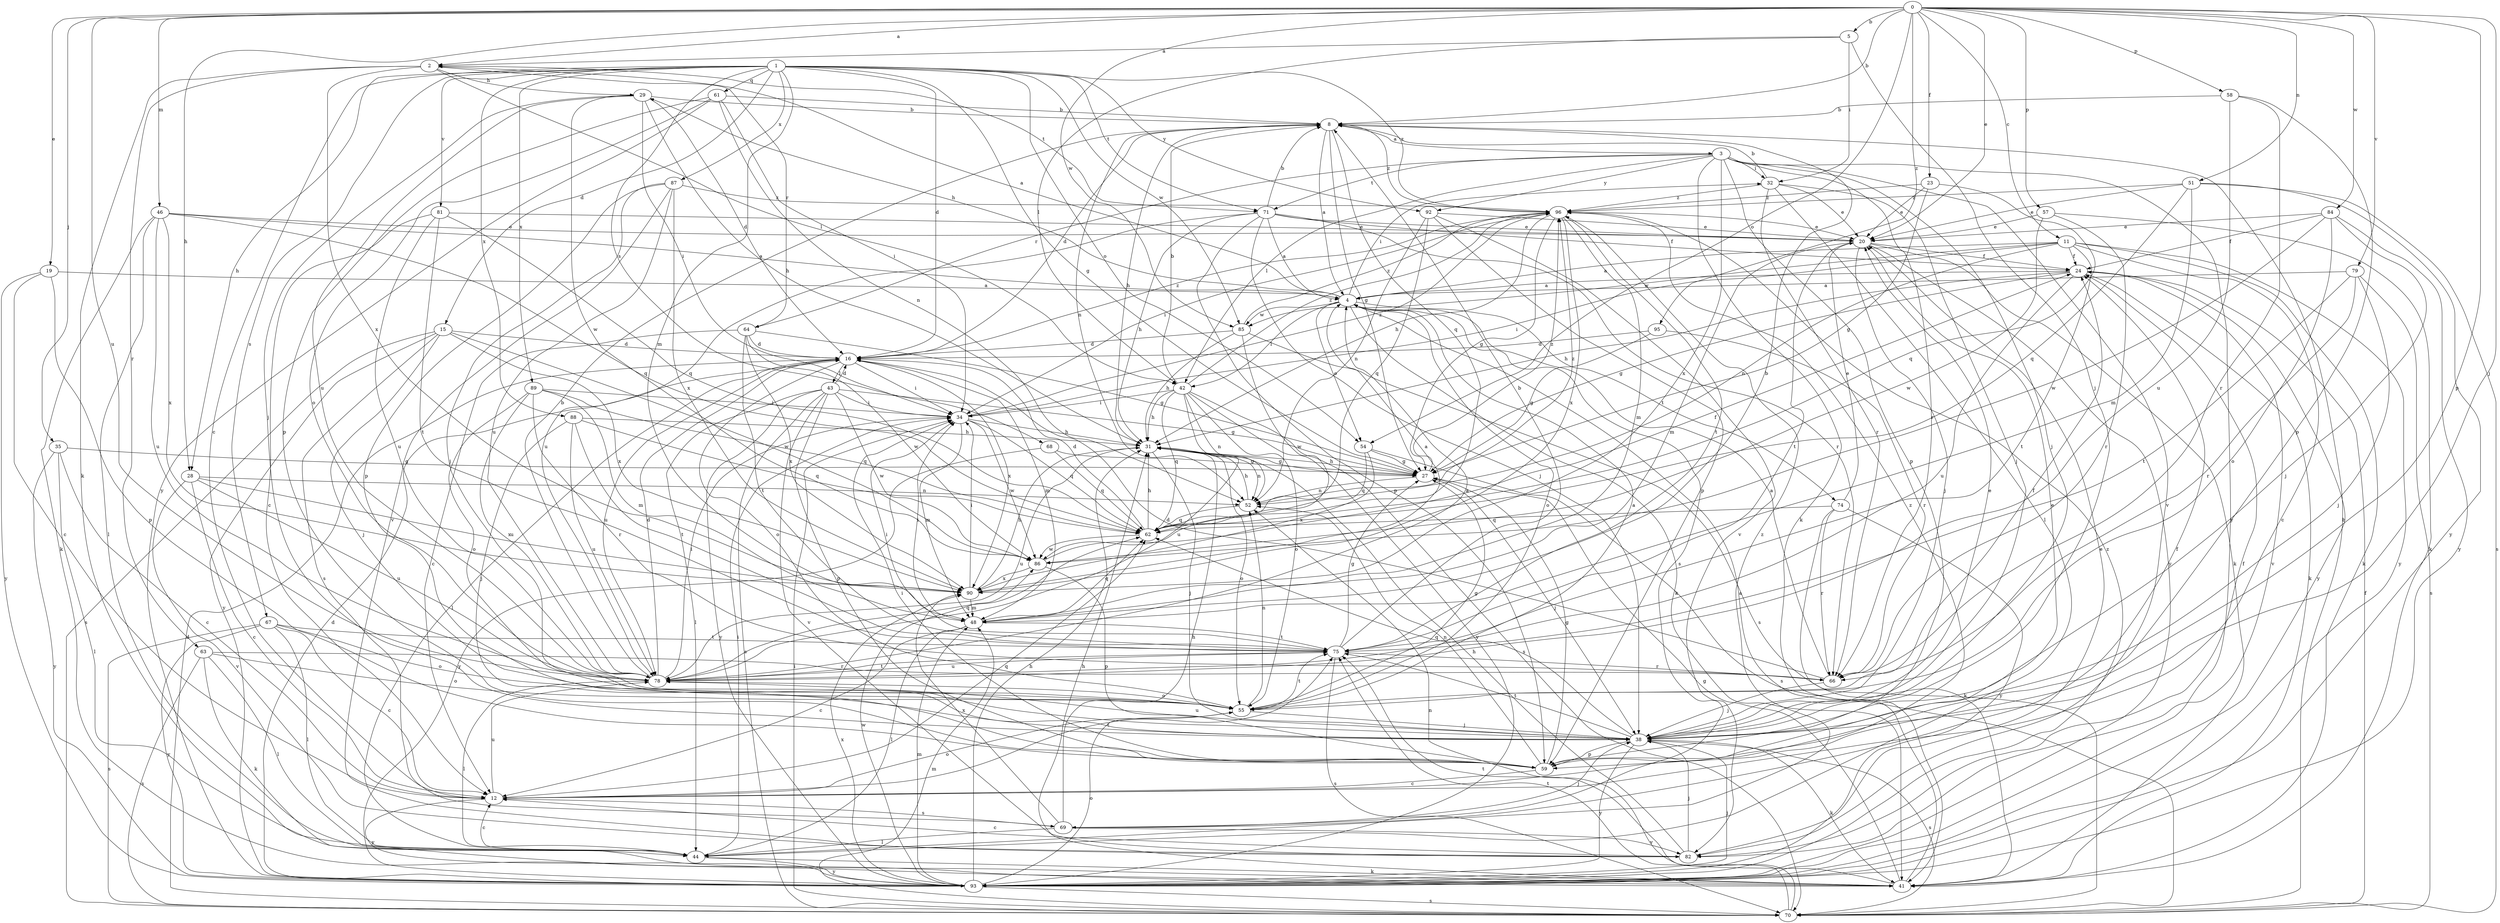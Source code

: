 strict digraph  {
0;
1;
2;
3;
4;
5;
8;
11;
12;
15;
16;
19;
20;
23;
24;
27;
28;
29;
31;
32;
34;
35;
38;
41;
42;
43;
44;
46;
48;
51;
52;
54;
55;
57;
58;
59;
61;
62;
63;
64;
66;
67;
68;
69;
70;
71;
74;
75;
78;
79;
81;
82;
84;
85;
86;
87;
88;
89;
90;
92;
93;
95;
96;
0 -> 2  [label=a];
0 -> 5  [label=b];
0 -> 8  [label=b];
0 -> 11  [label=c];
0 -> 19  [label=e];
0 -> 20  [label=e];
0 -> 23  [label=f];
0 -> 28  [label=h];
0 -> 35  [label=j];
0 -> 38  [label=j];
0 -> 46  [label=m];
0 -> 51  [label=n];
0 -> 54  [label=o];
0 -> 57  [label=p];
0 -> 58  [label=p];
0 -> 59  [label=p];
0 -> 78  [label=u];
0 -> 79  [label=v];
0 -> 84  [label=w];
0 -> 85  [label=w];
0 -> 95  [label=z];
1 -> 12  [label=c];
1 -> 15  [label=d];
1 -> 16  [label=d];
1 -> 27  [label=g];
1 -> 28  [label=h];
1 -> 48  [label=m];
1 -> 54  [label=o];
1 -> 61  [label=q];
1 -> 67  [label=s];
1 -> 68  [label=s];
1 -> 71  [label=t];
1 -> 81  [label=v];
1 -> 85  [label=w];
1 -> 87  [label=x];
1 -> 88  [label=x];
1 -> 89  [label=x];
1 -> 92  [label=y];
1 -> 96  [label=z];
2 -> 29  [label=h];
2 -> 41  [label=k];
2 -> 42  [label=l];
2 -> 63  [label=r];
2 -> 64  [label=r];
2 -> 71  [label=t];
2 -> 90  [label=x];
3 -> 32  [label=i];
3 -> 38  [label=j];
3 -> 41  [label=k];
3 -> 42  [label=l];
3 -> 59  [label=p];
3 -> 64  [label=r];
3 -> 66  [label=r];
3 -> 71  [label=t];
3 -> 82  [label=v];
3 -> 90  [label=x];
3 -> 92  [label=y];
3 -> 93  [label=y];
4 -> 2  [label=a];
4 -> 29  [label=h];
4 -> 32  [label=i];
4 -> 41  [label=k];
4 -> 42  [label=l];
4 -> 54  [label=o];
4 -> 55  [label=o];
4 -> 69  [label=s];
4 -> 74  [label=t];
4 -> 85  [label=w];
5 -> 2  [label=a];
5 -> 32  [label=i];
5 -> 38  [label=j];
5 -> 42  [label=l];
8 -> 3  [label=a];
8 -> 4  [label=a];
8 -> 16  [label=d];
8 -> 27  [label=g];
8 -> 31  [label=h];
8 -> 52  [label=n];
8 -> 62  [label=q];
8 -> 96  [label=z];
11 -> 4  [label=a];
11 -> 12  [label=c];
11 -> 24  [label=f];
11 -> 34  [label=i];
11 -> 41  [label=k];
11 -> 52  [label=n];
11 -> 75  [label=t];
11 -> 85  [label=w];
11 -> 93  [label=y];
12 -> 55  [label=o];
12 -> 62  [label=q];
12 -> 69  [label=s];
12 -> 75  [label=t];
12 -> 78  [label=u];
12 -> 93  [label=y];
12 -> 96  [label=z];
15 -> 16  [label=d];
15 -> 38  [label=j];
15 -> 69  [label=s];
15 -> 70  [label=s];
15 -> 86  [label=w];
15 -> 90  [label=x];
15 -> 93  [label=y];
16 -> 34  [label=i];
16 -> 43  [label=l];
16 -> 44  [label=l];
16 -> 48  [label=m];
16 -> 55  [label=o];
16 -> 78  [label=u];
16 -> 90  [label=x];
16 -> 96  [label=z];
19 -> 4  [label=a];
19 -> 12  [label=c];
19 -> 59  [label=p];
19 -> 93  [label=y];
20 -> 24  [label=f];
20 -> 38  [label=j];
20 -> 41  [label=k];
20 -> 48  [label=m];
20 -> 75  [label=t];
20 -> 93  [label=y];
23 -> 20  [label=e];
23 -> 27  [label=g];
23 -> 62  [label=q];
23 -> 96  [label=z];
24 -> 4  [label=a];
24 -> 27  [label=g];
24 -> 31  [label=h];
24 -> 41  [label=k];
24 -> 78  [label=u];
24 -> 82  [label=v];
24 -> 93  [label=y];
27 -> 31  [label=h];
27 -> 38  [label=j];
27 -> 52  [label=n];
27 -> 96  [label=z];
28 -> 12  [label=c];
28 -> 52  [label=n];
28 -> 78  [label=u];
28 -> 82  [label=v];
28 -> 90  [label=x];
29 -> 8  [label=b];
29 -> 16  [label=d];
29 -> 31  [label=h];
29 -> 34  [label=i];
29 -> 38  [label=j];
29 -> 78  [label=u];
29 -> 86  [label=w];
31 -> 27  [label=g];
31 -> 38  [label=j];
31 -> 52  [label=n];
31 -> 55  [label=o];
31 -> 78  [label=u];
32 -> 8  [label=b];
32 -> 20  [label=e];
32 -> 38  [label=j];
32 -> 44  [label=l];
32 -> 66  [label=r];
32 -> 96  [label=z];
34 -> 31  [label=h];
34 -> 48  [label=m];
34 -> 62  [label=q];
34 -> 86  [label=w];
34 -> 96  [label=z];
35 -> 12  [label=c];
35 -> 27  [label=g];
35 -> 44  [label=l];
35 -> 93  [label=y];
38 -> 20  [label=e];
38 -> 41  [label=k];
38 -> 59  [label=p];
38 -> 62  [label=q];
38 -> 70  [label=s];
38 -> 75  [label=t];
38 -> 78  [label=u];
38 -> 93  [label=y];
41 -> 4  [label=a];
41 -> 27  [label=g];
41 -> 31  [label=h];
41 -> 75  [label=t];
42 -> 8  [label=b];
42 -> 31  [label=h];
42 -> 34  [label=i];
42 -> 52  [label=n];
42 -> 55  [label=o];
42 -> 62  [label=q];
42 -> 70  [label=s];
42 -> 78  [label=u];
42 -> 93  [label=y];
42 -> 96  [label=z];
43 -> 16  [label=d];
43 -> 27  [label=g];
43 -> 34  [label=i];
43 -> 44  [label=l];
43 -> 59  [label=p];
43 -> 70  [label=s];
43 -> 82  [label=v];
43 -> 86  [label=w];
43 -> 93  [label=y];
44 -> 12  [label=c];
44 -> 34  [label=i];
44 -> 41  [label=k];
44 -> 93  [label=y];
44 -> 96  [label=z];
46 -> 4  [label=a];
46 -> 20  [label=e];
46 -> 41  [label=k];
46 -> 44  [label=l];
46 -> 62  [label=q];
46 -> 78  [label=u];
46 -> 90  [label=x];
48 -> 8  [label=b];
48 -> 12  [label=c];
48 -> 34  [label=i];
48 -> 44  [label=l];
48 -> 62  [label=q];
48 -> 75  [label=t];
51 -> 20  [label=e];
51 -> 48  [label=m];
51 -> 62  [label=q];
51 -> 70  [label=s];
51 -> 93  [label=y];
51 -> 96  [label=z];
52 -> 31  [label=h];
52 -> 62  [label=q];
52 -> 96  [label=z];
54 -> 27  [label=g];
54 -> 62  [label=q];
54 -> 70  [label=s];
54 -> 90  [label=x];
55 -> 4  [label=a];
55 -> 24  [label=f];
55 -> 27  [label=g];
55 -> 38  [label=j];
55 -> 52  [label=n];
55 -> 75  [label=t];
57 -> 20  [label=e];
57 -> 41  [label=k];
57 -> 66  [label=r];
57 -> 86  [label=w];
58 -> 8  [label=b];
58 -> 59  [label=p];
58 -> 66  [label=r];
58 -> 78  [label=u];
59 -> 12  [label=c];
59 -> 20  [label=e];
59 -> 27  [label=g];
59 -> 34  [label=i];
59 -> 52  [label=n];
61 -> 8  [label=b];
61 -> 34  [label=i];
61 -> 52  [label=n];
61 -> 55  [label=o];
61 -> 59  [label=p];
61 -> 93  [label=y];
62 -> 16  [label=d];
62 -> 31  [label=h];
62 -> 86  [label=w];
63 -> 41  [label=k];
63 -> 44  [label=l];
63 -> 55  [label=o];
63 -> 66  [label=r];
63 -> 70  [label=s];
64 -> 12  [label=c];
64 -> 16  [label=d];
64 -> 27  [label=g];
64 -> 75  [label=t];
64 -> 86  [label=w];
64 -> 90  [label=x];
66 -> 4  [label=a];
66 -> 16  [label=d];
66 -> 38  [label=j];
67 -> 12  [label=c];
67 -> 44  [label=l];
67 -> 55  [label=o];
67 -> 70  [label=s];
67 -> 75  [label=t];
67 -> 93  [label=y];
68 -> 27  [label=g];
68 -> 62  [label=q];
68 -> 93  [label=y];
69 -> 24  [label=f];
69 -> 31  [label=h];
69 -> 38  [label=j];
69 -> 44  [label=l];
69 -> 82  [label=v];
69 -> 90  [label=x];
70 -> 8  [label=b];
70 -> 16  [label=d];
70 -> 24  [label=f];
70 -> 34  [label=i];
70 -> 48  [label=m];
70 -> 52  [label=n];
70 -> 75  [label=t];
71 -> 4  [label=a];
71 -> 8  [label=b];
71 -> 20  [label=e];
71 -> 24  [label=f];
71 -> 31  [label=h];
71 -> 38  [label=j];
71 -> 59  [label=p];
71 -> 66  [label=r];
71 -> 78  [label=u];
74 -> 20  [label=e];
74 -> 41  [label=k];
74 -> 62  [label=q];
74 -> 66  [label=r];
74 -> 93  [label=y];
75 -> 8  [label=b];
75 -> 27  [label=g];
75 -> 34  [label=i];
75 -> 66  [label=r];
75 -> 70  [label=s];
75 -> 78  [label=u];
78 -> 4  [label=a];
78 -> 8  [label=b];
78 -> 16  [label=d];
78 -> 34  [label=i];
78 -> 44  [label=l];
78 -> 55  [label=o];
78 -> 62  [label=q];
78 -> 75  [label=t];
79 -> 4  [label=a];
79 -> 38  [label=j];
79 -> 66  [label=r];
79 -> 70  [label=s];
79 -> 75  [label=t];
81 -> 12  [label=c];
81 -> 20  [label=e];
81 -> 62  [label=q];
81 -> 75  [label=t];
81 -> 78  [label=u];
82 -> 12  [label=c];
82 -> 20  [label=e];
82 -> 24  [label=f];
82 -> 31  [label=h];
82 -> 38  [label=j];
84 -> 20  [label=e];
84 -> 24  [label=f];
84 -> 38  [label=j];
84 -> 55  [label=o];
84 -> 86  [label=w];
84 -> 93  [label=y];
85 -> 16  [label=d];
85 -> 31  [label=h];
85 -> 70  [label=s];
85 -> 86  [label=w];
85 -> 96  [label=z];
86 -> 24  [label=f];
86 -> 59  [label=p];
86 -> 90  [label=x];
87 -> 38  [label=j];
87 -> 59  [label=p];
87 -> 78  [label=u];
87 -> 82  [label=v];
87 -> 90  [label=x];
87 -> 96  [label=z];
88 -> 31  [label=h];
88 -> 38  [label=j];
88 -> 62  [label=q];
88 -> 75  [label=t];
88 -> 78  [label=u];
89 -> 34  [label=i];
89 -> 48  [label=m];
89 -> 55  [label=o];
89 -> 62  [label=q];
89 -> 66  [label=r];
89 -> 78  [label=u];
90 -> 4  [label=a];
90 -> 31  [label=h];
90 -> 34  [label=i];
90 -> 48  [label=m];
92 -> 20  [label=e];
92 -> 52  [label=n];
92 -> 59  [label=p];
92 -> 62  [label=q];
92 -> 82  [label=v];
93 -> 16  [label=d];
93 -> 31  [label=h];
93 -> 38  [label=j];
93 -> 48  [label=m];
93 -> 55  [label=o];
93 -> 70  [label=s];
93 -> 86  [label=w];
93 -> 90  [label=x];
93 -> 96  [label=z];
95 -> 16  [label=d];
95 -> 27  [label=g];
95 -> 66  [label=r];
96 -> 20  [label=e];
96 -> 27  [label=g];
96 -> 31  [label=h];
96 -> 34  [label=i];
96 -> 48  [label=m];
96 -> 75  [label=t];
96 -> 90  [label=x];
}
